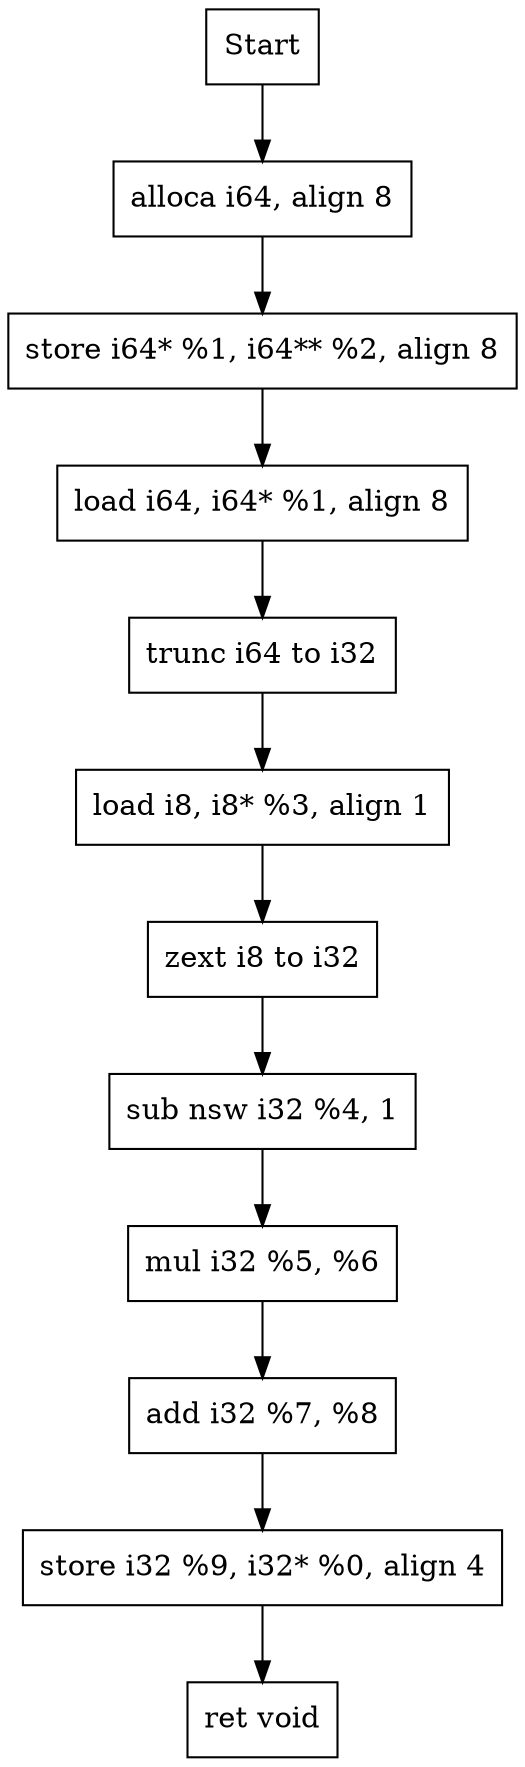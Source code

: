 digraph G {
    node [shape=record];
    
    "0" [label="Start"];
    "1" [label="alloca i64, align 8"];
    "2" [label="store i64* %1, i64** %2, align 8"];
    "3" [label="load i64, i64* %1, align 8"];
    "4" [label="trunc i64 to i32"];
    "5" [label="load i8, i8* %3, align 1"];
    "6" [label="zext i8 to i32"];
    "7" [label="sub nsw i32 %4, 1"];
    "8" [label="mul i32 %5, %6"];
    "9" [label="add i32 %7, %8"];
    "10" [label="store i32 %9, i32* %0, align 4"];
    "11" [label="ret void"];
    
    "0" -> "1";
    "1" -> "2";
    "2" -> "3";
    "3" -> "4";
    "4" -> "5";
    "5" -> "6";
    "6" -> "7";
    "7" -> "8";
    "8" -> "9";
    "9" -> "10";
    "10" -> "11";
}